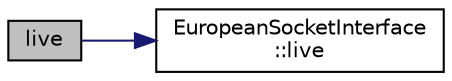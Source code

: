 digraph "live"
{
 // INTERACTIVE_SVG=YES
 // LATEX_PDF_SIZE
  bgcolor="transparent";
  edge [fontname="Helvetica",fontsize="10",labelfontname="Helvetica",labelfontsize="10"];
  node [fontname="Helvetica",fontsize="10",shape=record];
  rankdir="LR";
  Node1 [label="live",height=0.2,width=0.4,color="black", fillcolor="grey75", style="filled", fontcolor="black",tooltip=" "];
  Node1 -> Node2 [color="midnightblue",fontsize="10",style="solid",fontname="Helvetica"];
  Node2 [label="EuropeanSocketInterface\l::live",height=0.2,width=0.4,color="black",URL="$d7/d2d/classEuropeanSocketInterface_ae74c8358dcb4ad77107501d3d36365ad.html#ae74c8358dcb4ad77107501d3d36365ad",tooltip=" "];
}
